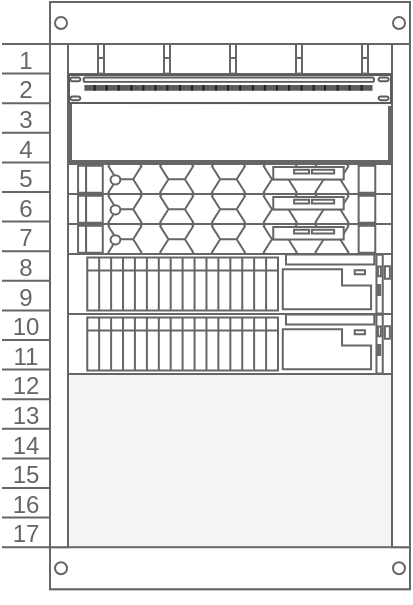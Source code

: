 <mxfile version="24.0.2" type="github">
  <diagram name="Page-1" id="099fd60b-425b-db50-ffb0-6b813814b670">
    <mxGraphModel dx="940" dy="514" grid="1" gridSize="10" guides="1" tooltips="1" connect="1" arrows="1" fold="1" page="1" pageScale="1" pageWidth="850" pageHeight="1100" background="none" math="0" shadow="0">
      <root>
        <mxCell id="0" />
        <mxCell id="1" parent="0" />
        <mxCell id="knLnSjx3b7bCp9ftx-Hr-1" value="" style="strokeColor=#666666;html=1;verticalLabelPosition=bottom;labelBackgroundColor=#ffffff;verticalAlign=top;outlineConnect=0;shadow=0;dashed=0;shape=mxgraph.rackGeneral.rackCabinet3;fillColor2=#f4f4f4;container=1;collapsible=0;childLayout=rack;allowGaps=1;marginLeft=33;marginRight=9;marginTop=21;marginBottom=22;textColor=#666666;numDisp=ascend;" vertex="1" parent="1">
          <mxGeometry x="320" y="460" width="204" height="300" as="geometry" />
        </mxCell>
        <mxCell id="knLnSjx3b7bCp9ftx-Hr-3" value="" style="strokeColor=#666666;html=1;labelPosition=right;align=left;spacingLeft=15;shadow=0;dashed=0;outlineConnect=0;shape=mxgraph.rackGeneral.horCableDuct;" vertex="1" parent="knLnSjx3b7bCp9ftx-Hr-1">
          <mxGeometry x="33" y="21" width="162" height="15" as="geometry" />
        </mxCell>
        <mxCell id="knLnSjx3b7bCp9ftx-Hr-2" value="" style="strokeColor=#666666;html=1;labelPosition=right;align=left;spacingLeft=15;shadow=0;dashed=0;outlineConnect=0;shape=mxgraph.rack.general.cat5e_rack_mount_patch_panel_24_ports;" vertex="1" parent="knLnSjx3b7bCp9ftx-Hr-1">
          <mxGeometry x="33" y="36" width="162" height="15" as="geometry" />
        </mxCell>
        <mxCell id="knLnSjx3b7bCp9ftx-Hr-4" value="" style="strokeColor=#666666;html=1;labelPosition=right;align=left;spacingLeft=15;shadow=0;dashed=0;outlineConnect=0;shape=mxgraph.rackGeneral.shelf;container=1;collapsible=0" vertex="1" parent="knLnSjx3b7bCp9ftx-Hr-1">
          <mxGeometry x="33" y="51" width="162" height="30" as="geometry" />
        </mxCell>
        <mxCell id="knLnSjx3b7bCp9ftx-Hr-6" value="" style="strokeColor=#666666;html=1;labelPosition=right;align=left;spacingLeft=15;shadow=0;dashed=0;outlineConnect=0;shape=mxgraph.rack.dell.poweredge_r740;" vertex="1" parent="knLnSjx3b7bCp9ftx-Hr-1">
          <mxGeometry x="33" y="126" width="162" height="30" as="geometry" />
        </mxCell>
        <mxCell id="knLnSjx3b7bCp9ftx-Hr-7" value="" style="strokeColor=#666666;html=1;labelPosition=right;align=left;spacingLeft=15;shadow=0;dashed=0;outlineConnect=0;shape=mxgraph.rack.dell.poweredge_r740;" vertex="1" parent="knLnSjx3b7bCp9ftx-Hr-1">
          <mxGeometry x="33" y="156" width="162" height="30" as="geometry" />
        </mxCell>
        <mxCell id="knLnSjx3b7bCp9ftx-Hr-9" value="" style="strokeColor=#666666;html=1;labelPosition=right;align=left;spacingLeft=15;shadow=0;dashed=0;outlineConnect=0;shape=mxgraph.rack.dell.poweredge_r640;" vertex="1" parent="knLnSjx3b7bCp9ftx-Hr-1">
          <mxGeometry x="33" y="111" width="162" height="15" as="geometry" />
        </mxCell>
        <mxCell id="knLnSjx3b7bCp9ftx-Hr-5" value="" style="strokeColor=#666666;html=1;labelPosition=right;align=left;spacingLeft=15;shadow=0;dashed=0;outlineConnect=0;shape=mxgraph.rack.dell.poweredge_r640;" vertex="1" parent="knLnSjx3b7bCp9ftx-Hr-1">
          <mxGeometry x="33" y="81" width="162" height="15" as="geometry" />
        </mxCell>
        <mxCell id="knLnSjx3b7bCp9ftx-Hr-8" value="" style="strokeColor=#666666;html=1;labelPosition=right;align=left;spacingLeft=15;shadow=0;dashed=0;outlineConnect=0;shape=mxgraph.rack.dell.poweredge_r640;" vertex="1" parent="knLnSjx3b7bCp9ftx-Hr-1">
          <mxGeometry x="33" y="96" width="162" height="15" as="geometry" />
        </mxCell>
      </root>
    </mxGraphModel>
  </diagram>
</mxfile>
